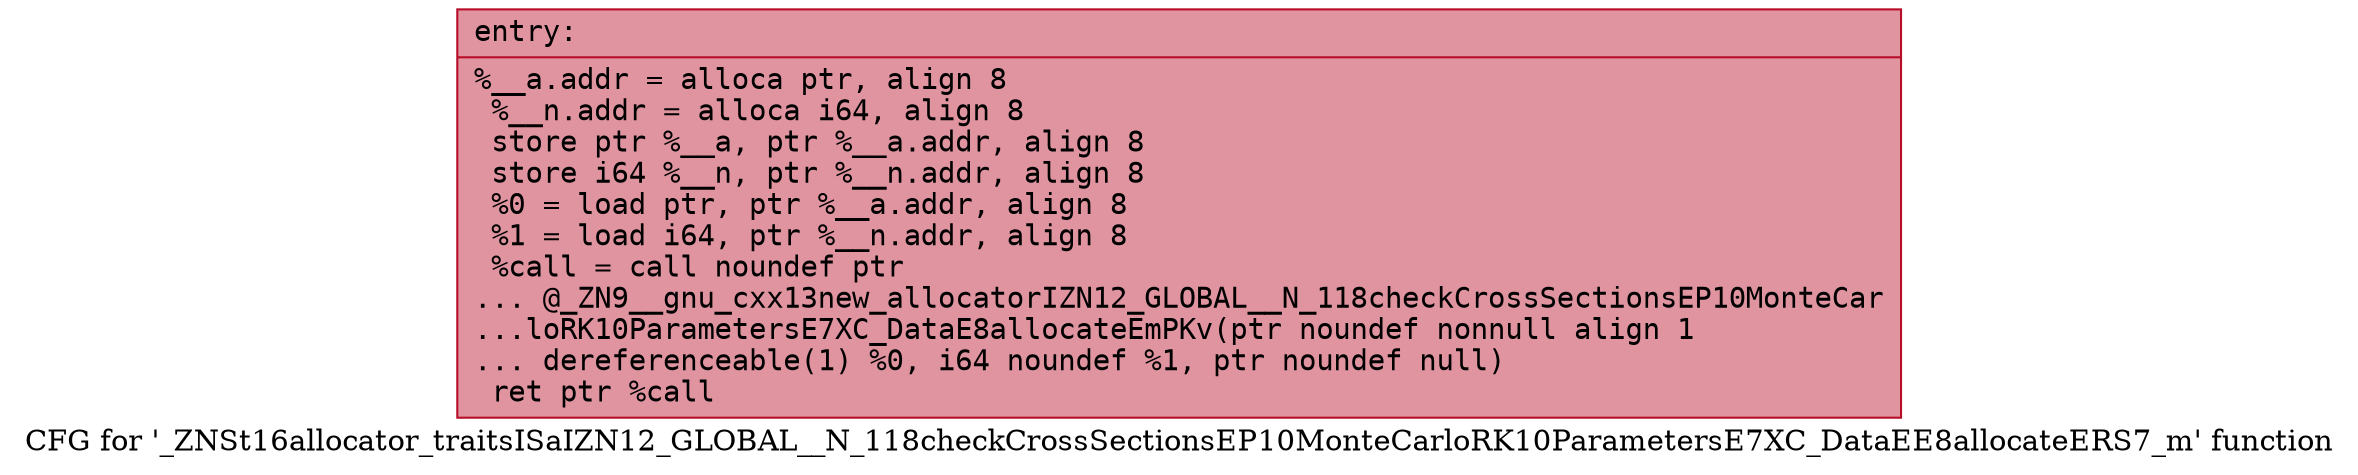 digraph "CFG for '_ZNSt16allocator_traitsISaIZN12_GLOBAL__N_118checkCrossSectionsEP10MonteCarloRK10ParametersE7XC_DataEE8allocateERS7_m' function" {
	label="CFG for '_ZNSt16allocator_traitsISaIZN12_GLOBAL__N_118checkCrossSectionsEP10MonteCarloRK10ParametersE7XC_DataEE8allocateERS7_m' function";

	Node0x55dab497bca0 [shape=record,color="#b70d28ff", style=filled, fillcolor="#b70d2870" fontname="Courier",label="{entry:\l|  %__a.addr = alloca ptr, align 8\l  %__n.addr = alloca i64, align 8\l  store ptr %__a, ptr %__a.addr, align 8\l  store i64 %__n, ptr %__n.addr, align 8\l  %0 = load ptr, ptr %__a.addr, align 8\l  %1 = load i64, ptr %__n.addr, align 8\l  %call = call noundef ptr\l... @_ZN9__gnu_cxx13new_allocatorIZN12_GLOBAL__N_118checkCrossSectionsEP10MonteCar\l...loRK10ParametersE7XC_DataE8allocateEmPKv(ptr noundef nonnull align 1\l... dereferenceable(1) %0, i64 noundef %1, ptr noundef null)\l  ret ptr %call\l}"];
}
